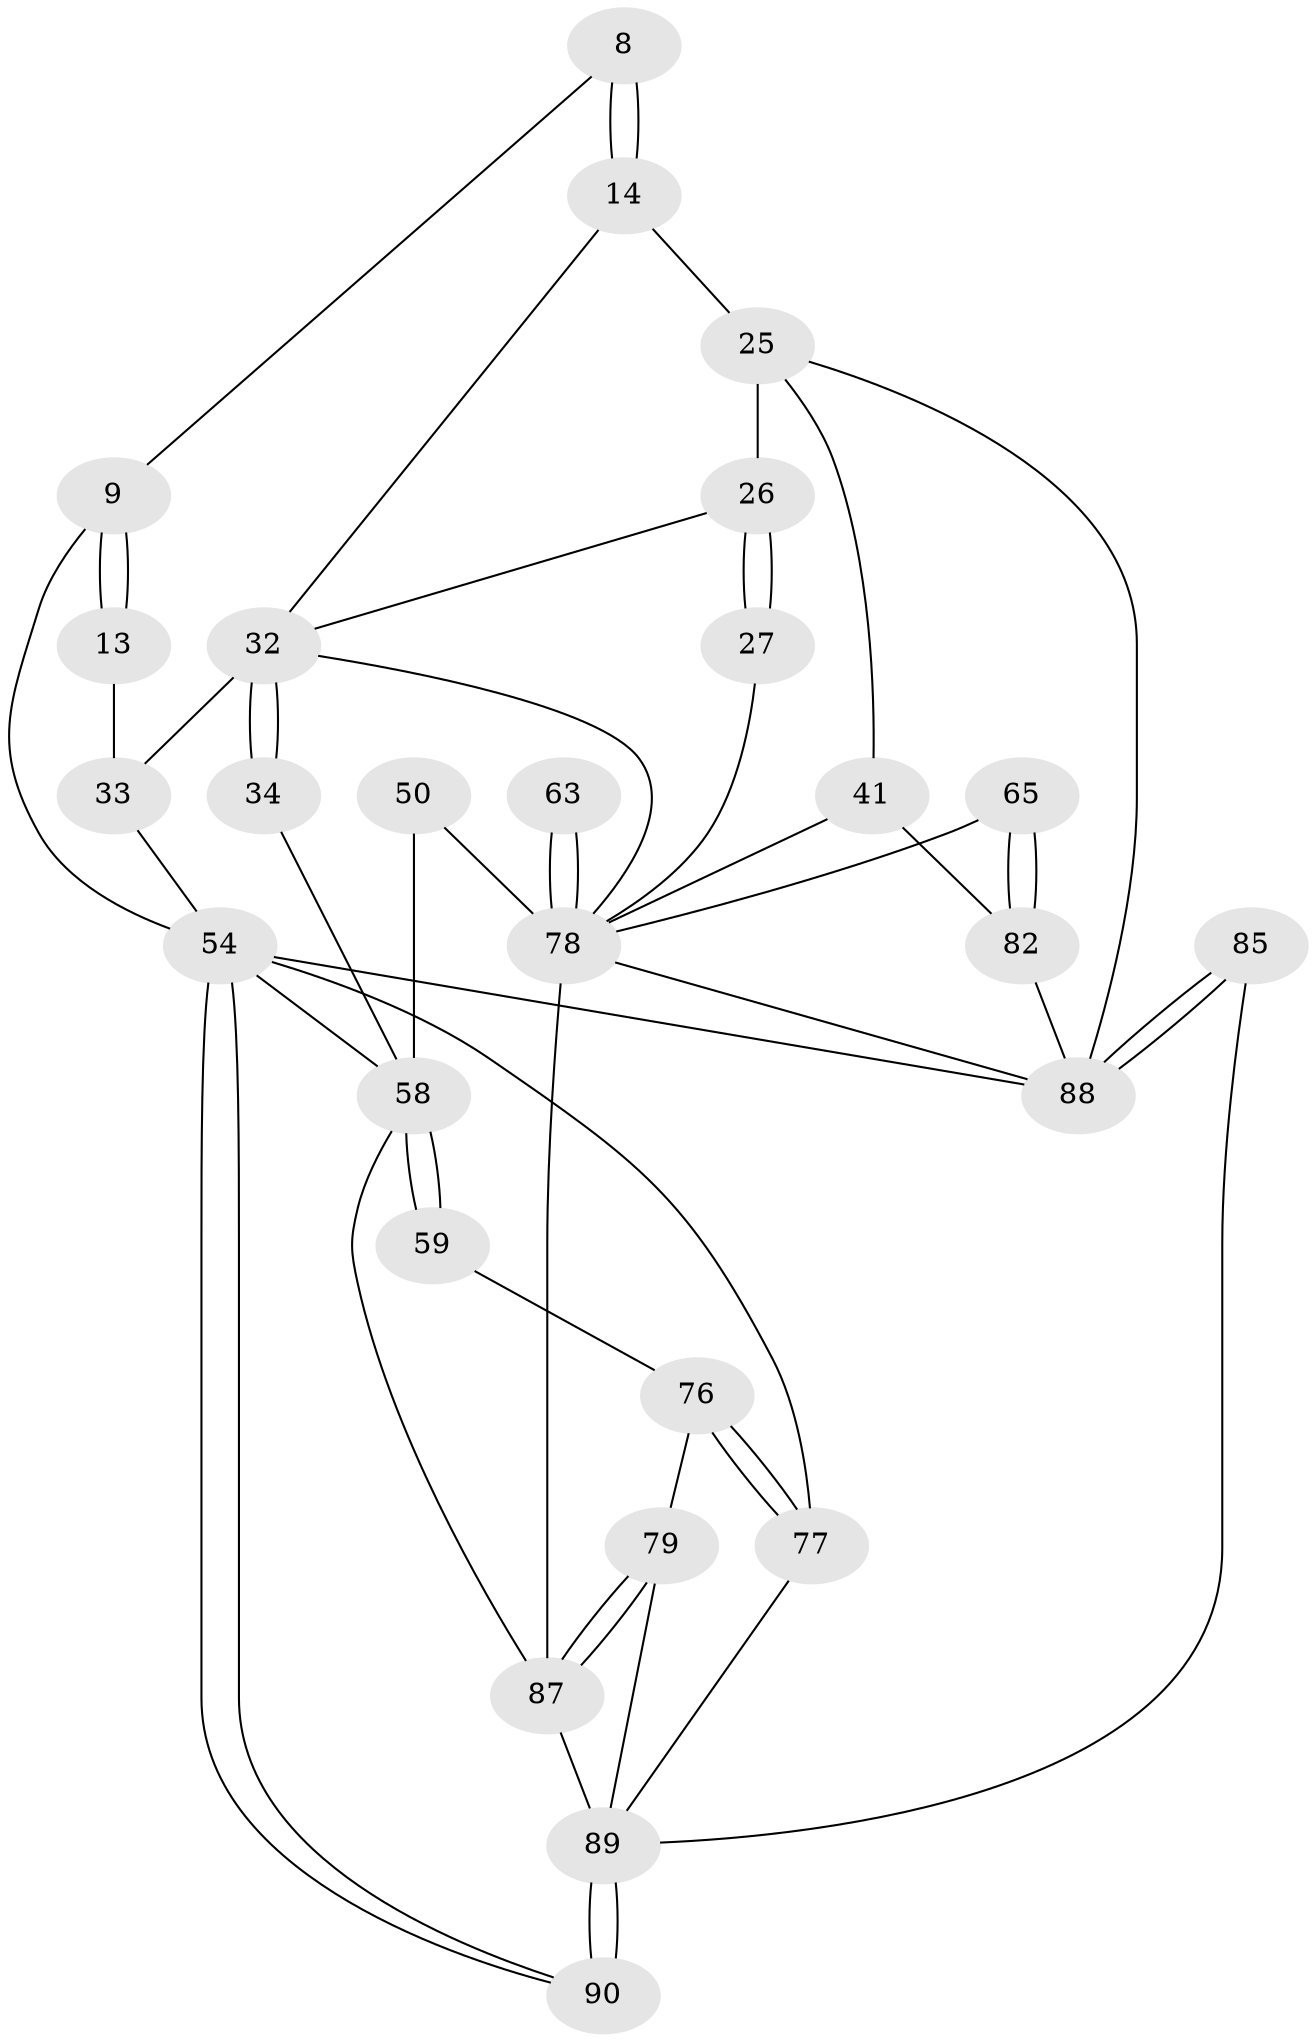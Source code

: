 // original degree distribution, {3: 0.022222222222222223, 5: 0.5111111111111111, 6: 0.2222222222222222, 4: 0.24444444444444444}
// Generated by graph-tools (version 1.1) at 2025/04/03/04/25 22:04:23]
// undirected, 27 vertices, 56 edges
graph export_dot {
graph [start="1"]
  node [color=gray90,style=filled];
  8 [pos="+0.4909857396651685+0.17101666733332127"];
  9 [pos="+0.4265637308407472+0.0032058539073372473",super="+6+5"];
  13 [pos="+0.20945033431534268+0.1613861076854811"];
  14 [pos="+0.49441269972506713+0.18523037387504923",super="+12+7"];
  25 [pos="+0.7647657764126841+0.3898762657718005",super="+23+24"];
  26 [pos="+0.6932969257714573+0.3701088846741244",super="+17"];
  27 [pos="+0.6035227699011524+0.4066837779166296"];
  32 [pos="+0.32794737266333407+0.37417631674562674",super="+20+29"];
  33 [pos="+0.17261252076361497+0.45111835207362433",super="+30"];
  34 [pos="+0.4270329499012992+0.4756890541383618"];
  41 [pos="+0.7350801765775574+0.5629339253316767",super="+37+36"];
  50 [pos="+0.49132498567374455+0.6433268397233348"];
  54 [pos="+0+1",super="+4+43"];
  58 [pos="+0.31265942925869405+0.7149118977398438",super="+46+47+55"];
  59 [pos="+0.1469420956229755+0.594005777643882"];
  63 [pos="+0.646397560466573+0.8126805992256815"];
  65 [pos="+0.8500575979769748+0.7614807185424564"];
  76 [pos="+0.049077606775325834+0.8314141680618706",super="+70"];
  77 [pos="+0.020730652523426863+0.8828702611191123",super="+53+61+71"];
  78 [pos="+0.6191651701854388+0.9543657200621843",super="+74+64+62"];
  79 [pos="+0.26236412735710596+0.8566160070382058",super="+68"];
  82 [pos="+0.8594144743342503+0.8446102382246969",super="+73+40"];
  85 [pos="+0.6372898656485101+1"];
  87 [pos="+0.4133418155925547+1",super="+75+67+57"];
  88 [pos="+1+1",super="+83+84+72"];
  89 [pos="+0.13624421612269608+1",super="+80+81+86"];
  90 [pos="+0.10679009134819901+1"];
  8 -- 9;
  8 -- 14 [weight=2];
  8 -- 14;
  9 -- 13 [weight=2];
  9 -- 13;
  9 -- 54;
  13 -- 33;
  14 -- 32;
  14 -- 25 [weight=2];
  25 -- 26 [weight=3];
  25 -- 41 [weight=2];
  25 -- 88 [weight=2];
  26 -- 27 [weight=2];
  26 -- 27;
  26 -- 32;
  27 -- 78;
  32 -- 33 [weight=2];
  32 -- 34 [weight=2];
  32 -- 34;
  32 -- 78;
  33 -- 54 [weight=2];
  34 -- 58;
  41 -- 82 [weight=2];
  41 -- 78 [weight=2];
  50 -- 78;
  50 -- 58 [weight=2];
  54 -- 90;
  54 -- 90;
  54 -- 77 [weight=2];
  54 -- 58;
  54 -- 88 [weight=2];
  58 -- 59 [weight=2];
  58 -- 59;
  58 -- 87 [weight=2];
  59 -- 76;
  63 -- 78 [weight=3];
  63 -- 78;
  65 -- 82 [weight=2];
  65 -- 82;
  65 -- 78;
  76 -- 77 [weight=4];
  76 -- 77;
  76 -- 79;
  77 -- 89;
  78 -- 87 [weight=2];
  78 -- 88;
  79 -- 87 [weight=2];
  79 -- 87;
  79 -- 89;
  82 -- 88 [weight=2];
  85 -- 88 [weight=2];
  85 -- 88;
  85 -- 89;
  87 -- 89;
  89 -- 90 [weight=2];
  89 -- 90;
}
